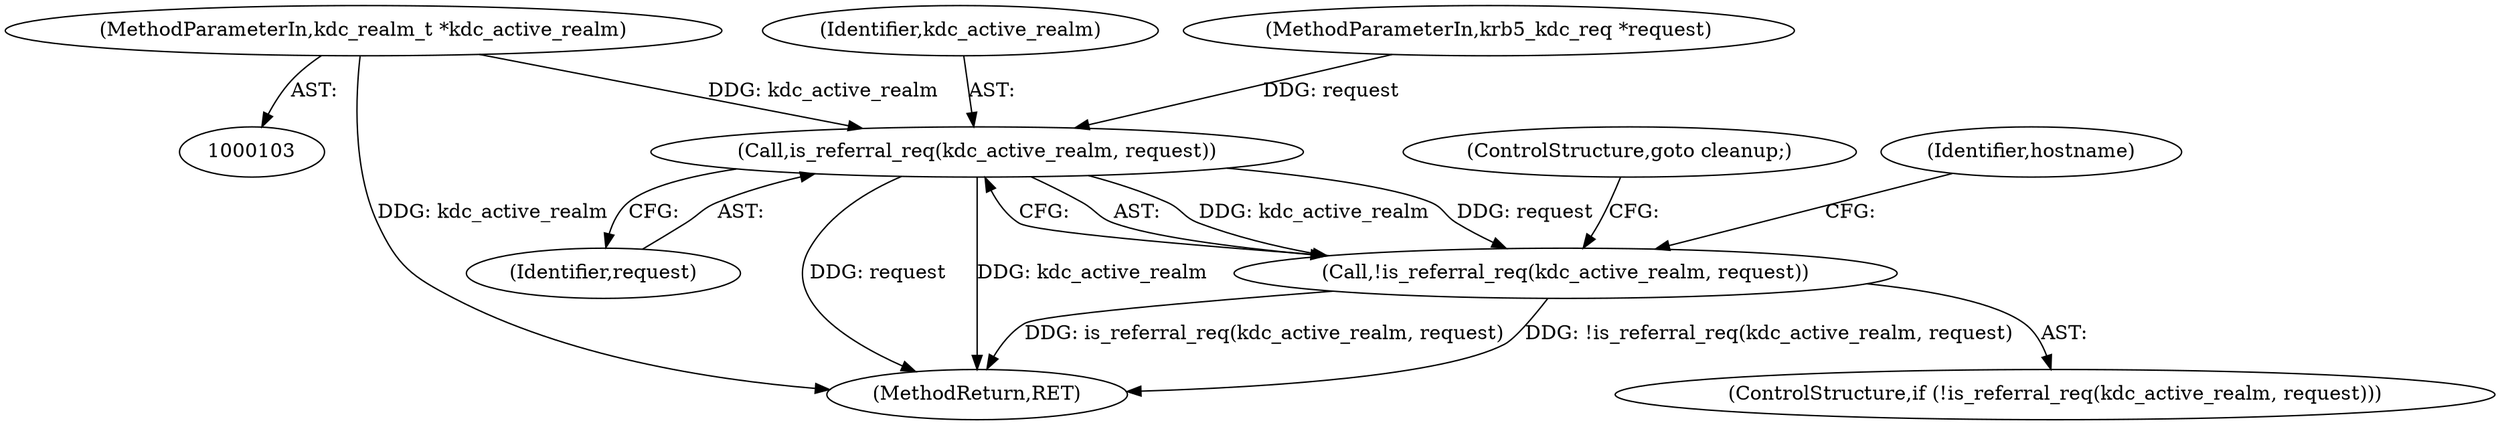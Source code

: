 digraph "0_krb5_4c023ba43c16396f0d199e2df1cfa59b88b62acc_0@pointer" {
"1000104" [label="(MethodParameterIn,kdc_realm_t *kdc_active_realm)"];
"1000130" [label="(Call,is_referral_req(kdc_active_realm, request))"];
"1000129" [label="(Call,!is_referral_req(kdc_active_realm, request))"];
"1000133" [label="(ControlStructure,goto cleanup;)"];
"1000131" [label="(Identifier,kdc_active_realm)"];
"1000132" [label="(Identifier,request)"];
"1000104" [label="(MethodParameterIn,kdc_realm_t *kdc_active_realm)"];
"1000135" [label="(Identifier,hostname)"];
"1000105" [label="(MethodParameterIn,krb5_kdc_req *request)"];
"1000129" [label="(Call,!is_referral_req(kdc_active_realm, request))"];
"1000128" [label="(ControlStructure,if (!is_referral_req(kdc_active_realm, request)))"];
"1000228" [label="(MethodReturn,RET)"];
"1000130" [label="(Call,is_referral_req(kdc_active_realm, request))"];
"1000104" -> "1000103"  [label="AST: "];
"1000104" -> "1000228"  [label="DDG: kdc_active_realm"];
"1000104" -> "1000130"  [label="DDG: kdc_active_realm"];
"1000130" -> "1000129"  [label="AST: "];
"1000130" -> "1000132"  [label="CFG: "];
"1000131" -> "1000130"  [label="AST: "];
"1000132" -> "1000130"  [label="AST: "];
"1000129" -> "1000130"  [label="CFG: "];
"1000130" -> "1000228"  [label="DDG: request"];
"1000130" -> "1000228"  [label="DDG: kdc_active_realm"];
"1000130" -> "1000129"  [label="DDG: kdc_active_realm"];
"1000130" -> "1000129"  [label="DDG: request"];
"1000105" -> "1000130"  [label="DDG: request"];
"1000129" -> "1000128"  [label="AST: "];
"1000133" -> "1000129"  [label="CFG: "];
"1000135" -> "1000129"  [label="CFG: "];
"1000129" -> "1000228"  [label="DDG: is_referral_req(kdc_active_realm, request)"];
"1000129" -> "1000228"  [label="DDG: !is_referral_req(kdc_active_realm, request)"];
}
